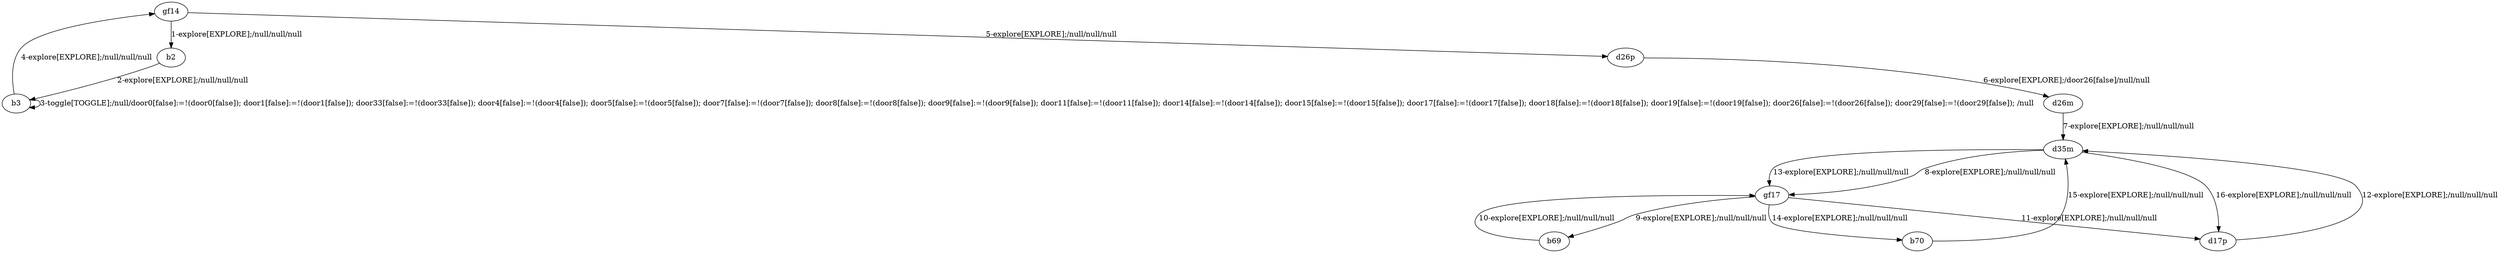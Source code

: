 # Total number of goals covered by this test: 2
# b69 --> gf17
# d17p --> d35m

digraph g {
"gf14" -> "b2" [label = "1-explore[EXPLORE];/null/null/null"];
"b2" -> "b3" [label = "2-explore[EXPLORE];/null/null/null"];
"b3" -> "b3" [label = "3-toggle[TOGGLE];/null/door0[false]:=!(door0[false]); door1[false]:=!(door1[false]); door33[false]:=!(door33[false]); door4[false]:=!(door4[false]); door5[false]:=!(door5[false]); door7[false]:=!(door7[false]); door8[false]:=!(door8[false]); door9[false]:=!(door9[false]); door11[false]:=!(door11[false]); door14[false]:=!(door14[false]); door15[false]:=!(door15[false]); door17[false]:=!(door17[false]); door18[false]:=!(door18[false]); door19[false]:=!(door19[false]); door26[false]:=!(door26[false]); door29[false]:=!(door29[false]); /null"];
"b3" -> "gf14" [label = "4-explore[EXPLORE];/null/null/null"];
"gf14" -> "d26p" [label = "5-explore[EXPLORE];/null/null/null"];
"d26p" -> "d26m" [label = "6-explore[EXPLORE];/door26[false]/null/null"];
"d26m" -> "d35m" [label = "7-explore[EXPLORE];/null/null/null"];
"d35m" -> "gf17" [label = "8-explore[EXPLORE];/null/null/null"];
"gf17" -> "b69" [label = "9-explore[EXPLORE];/null/null/null"];
"b69" -> "gf17" [label = "10-explore[EXPLORE];/null/null/null"];
"gf17" -> "d17p" [label = "11-explore[EXPLORE];/null/null/null"];
"d17p" -> "d35m" [label = "12-explore[EXPLORE];/null/null/null"];
"d35m" -> "gf17" [label = "13-explore[EXPLORE];/null/null/null"];
"gf17" -> "b70" [label = "14-explore[EXPLORE];/null/null/null"];
"b70" -> "d35m" [label = "15-explore[EXPLORE];/null/null/null"];
"d35m" -> "d17p" [label = "16-explore[EXPLORE];/null/null/null"];
}